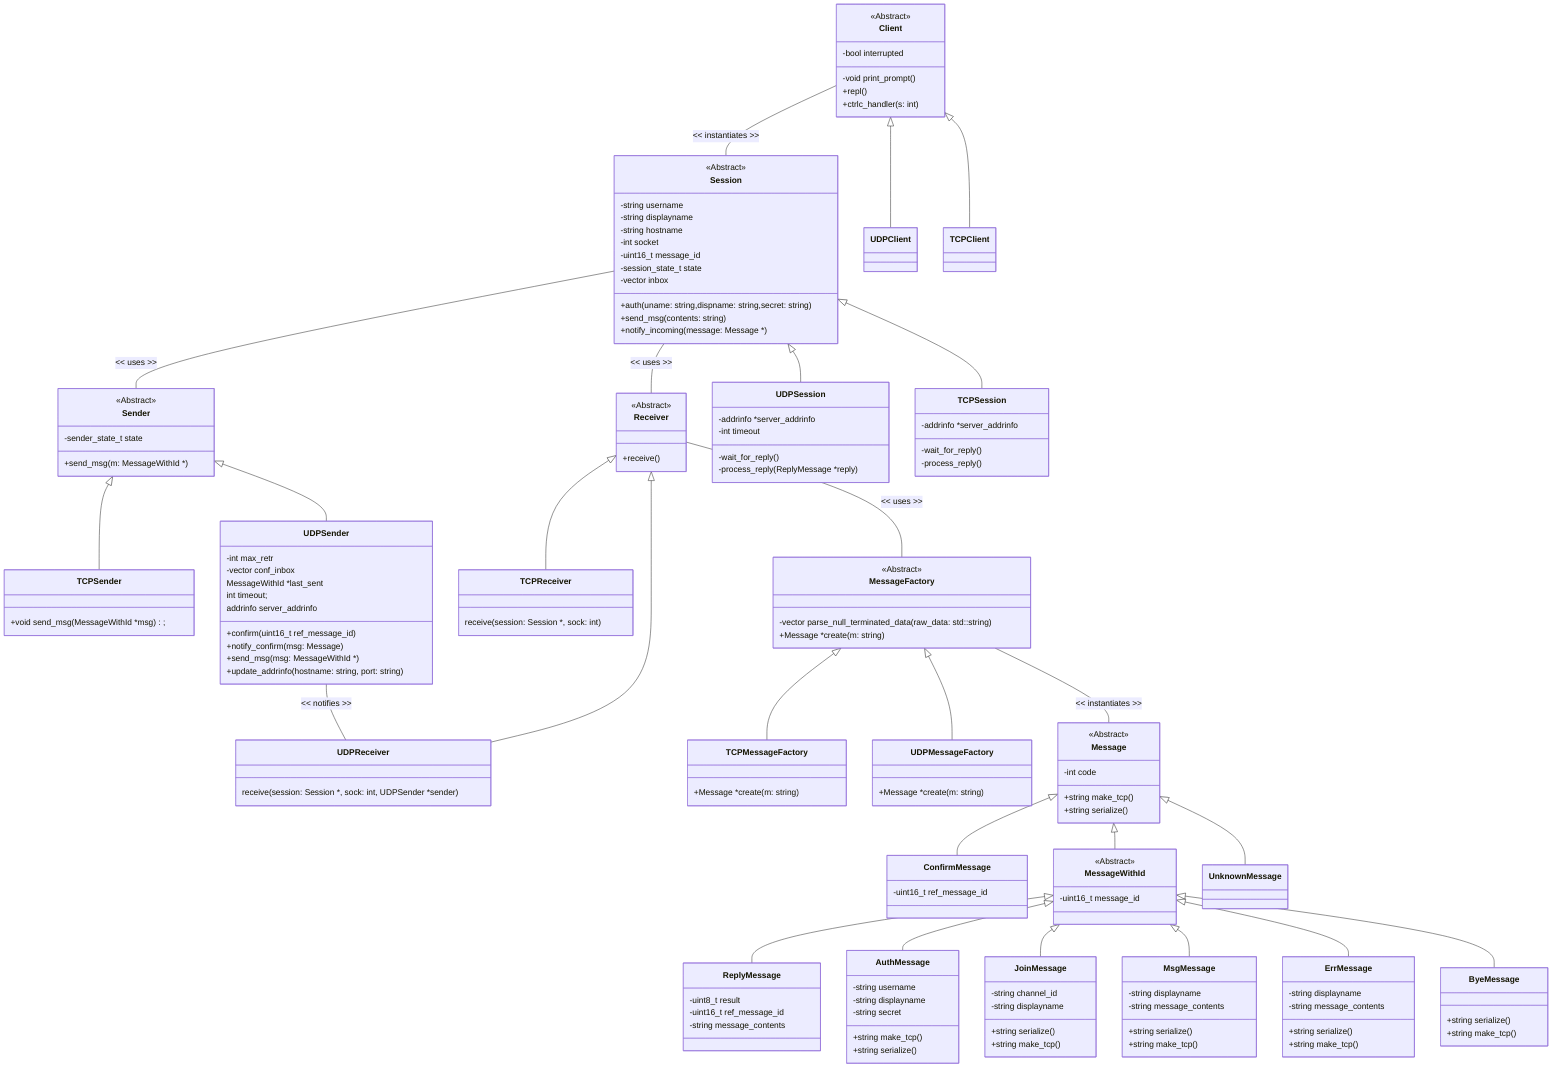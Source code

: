 %%{init: { "class": { "height": 300, "width": 300 } } }%%
classDiagram
  class Client {
    -bool interrupted
    -void print_prompt()
    +repl()
    +ctrlc_handler(s: int)
  }

  class Session {
    -string username
    -string displayname
    -string hostname
    -int socket
    -uint16_t message_id
    -session_state_t state
    -vector<Message *> inbox

    +auth(uname: string,dispname: string,secret: string)
    +send_msg(contents: string)
    +notify_incoming(message: Message *)
  }

  class Sender {
    -sender_state_t state
    +send_msg(m: MessageWithId *)
  }

  class TCPSender {
    +void send_msg(MessageWithId *msg);
  }

  class UDPSender {
    -int max_retr
    -vector<ConfirmMsg> conf_inbox
    MessageWithId *last_sent
    int timeout;
    addrinfo server_addrinfo

    +confirm(uint16_t ref_message_id)
    +notify_confirm(msg: Message)
    +send_msg(msg: MessageWithId *)
    +update_addrinfo(hostname: string, port: string)
  }

  
  class Receiver {
    +receive()
  }

  class TCPReceiver {
    receive(session: Session *, sock: int)
  }

  class UDPReceiver {
    receive(session: Session *, sock: int, UDPSender *sender)
  }

  class MessageFactory {
    -vector<string> parse_null_terminated_data(raw_data: std::string)
    +Message *create(m: string)
  }

  class TCPMessageFactory {
    +Message *create(m: string)
  }
  class UDPMessageFactory {
    +Message *create(m: string)
  }

%%%%%%%%%%%%%%%%%%%%%%%%%%%%%%%%
%% MESSAGES
%%%%%%%%%%%%%%%%%%%%%%%%%%%%%%%%

  class Message {
    -int code
    +string make_tcp()
    +string serialize()
  }

  class AuthMessage {
    -string username
    -string displayname
    -string secret
    +string make_tcp()
    +string serialize()
  }

  class ConfirmMessage {
    -uint16_t ref_message_id
  }

  class ReplyMessage {
    -uint8_t result
    -uint16_t ref_message_id
    -string message_contents
  }

  class JoinMessage {
    -string channel_id
    -string displayname
    +string serialize()
    +string make_tcp()
  }

  class MsgMessage {
    -string displayname
    -string message_contents
    +string serialize()
    +string make_tcp()
  }

  class ErrMessage {
    -string displayname
    -string message_contents
    +string serialize()
    +string make_tcp()
  }

  class ByeMessage {
    +string serialize()
    +string make_tcp()
  }

  class MessageWithId {
    -uint16_t message_id
  }
  
  class UnknownMessage {
  }

  class UDPSession {
    -addrinfo *server_addrinfo
    -int timeout
    -wait_for_reply()
    -process_reply(ReplyMessage *reply)
  }

  class TCPSession {
    -addrinfo *server_addrinfo
    -wait_for_reply()
    -process_reply()
  }

  <<Abstract>> Session
  Session <|-- TCPSession
  Session <|-- UDPSession


  <<Abstract>> Sender
  Sender <|-- TCPSender
  Sender <|-- UDPSender

  <<Abstract>> Receiver
  Receiver <|-- TCPReceiver
  Receiver <|-- UDPReceiver

  Session -- Receiver : << uses >>
  Session -- Sender : << uses >>
  Client -- Session : << instantiates >>
  Receiver -- MessageFactory : << uses >>
  MessageFactory --  Message : << instantiates >>
  UDPSender -- UDPReceiver : << notifies >>

  <<Abstract>> Message
  Message <|-- ConfirmMessage
  Message <|-- MessageWithId
  Message <|-- UnknownMessage

  <<Abstract>> MessageWithId
  MessageWithId <|-- ReplyMessage
  MessageWithId <|-- AuthMessage
  MessageWithId <|-- JoinMessage
  MessageWithId <|-- MsgMessage
  MessageWithId <|-- ErrMessage
  MessageWithId <|-- ByeMessage

  <<Abstract>> MessageFactory
  MessageFactory <|-- UDPMessageFactory
  MessageFactory <|-- TCPMessageFactory

  <<Abstract>> Client
  Client <|-- UDPClient
  Client <|-- TCPClient